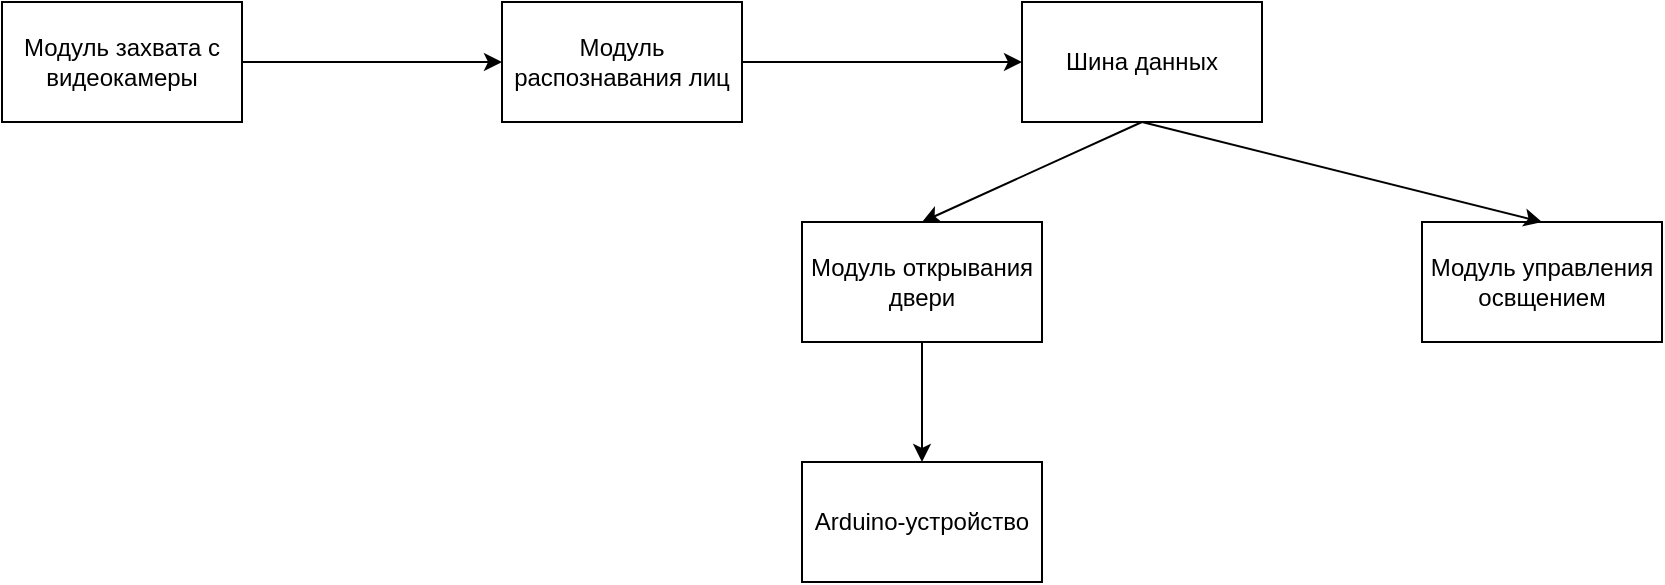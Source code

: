 <mxfile version="24.2.3" type="device">
  <diagram name="Страница — 1" id="nu6vy7_Vy7l5zZN2KRk_">
    <mxGraphModel dx="1434" dy="866" grid="1" gridSize="10" guides="1" tooltips="1" connect="1" arrows="1" fold="1" page="1" pageScale="1" pageWidth="1169" pageHeight="1654" math="0" shadow="0">
      <root>
        <mxCell id="0" />
        <mxCell id="1" parent="0" />
        <mxCell id="7BmQhzL24wm6-cY7r03M-1" value="Модуль захвата с видеокамеры" style="rounded=0;whiteSpace=wrap;html=1;" vertex="1" parent="1">
          <mxGeometry x="200" y="80" width="120" height="60" as="geometry" />
        </mxCell>
        <mxCell id="7BmQhzL24wm6-cY7r03M-2" value="Модуль распознавания лиц" style="rounded=0;whiteSpace=wrap;html=1;" vertex="1" parent="1">
          <mxGeometry x="450" y="80" width="120" height="60" as="geometry" />
        </mxCell>
        <mxCell id="7BmQhzL24wm6-cY7r03M-3" value="Шина данных" style="rounded=0;whiteSpace=wrap;html=1;" vertex="1" parent="1">
          <mxGeometry x="710" y="80" width="120" height="60" as="geometry" />
        </mxCell>
        <mxCell id="7BmQhzL24wm6-cY7r03M-5" value="" style="endArrow=classic;html=1;rounded=0;exitX=0.5;exitY=1;exitDx=0;exitDy=0;entryX=0.5;entryY=0;entryDx=0;entryDy=0;" edge="1" parent="1" source="7BmQhzL24wm6-cY7r03M-8" target="7BmQhzL24wm6-cY7r03M-9">
          <mxGeometry width="50" height="50" relative="1" as="geometry">
            <mxPoint x="455" y="339.5" as="sourcePoint" />
            <mxPoint x="585" y="339.5" as="targetPoint" />
          </mxGeometry>
        </mxCell>
        <mxCell id="7BmQhzL24wm6-cY7r03M-6" value="" style="endArrow=classic;html=1;rounded=0;entryX=0;entryY=0.5;entryDx=0;entryDy=0;exitX=1;exitY=0.5;exitDx=0;exitDy=0;" edge="1" parent="1" source="7BmQhzL24wm6-cY7r03M-2" target="7BmQhzL24wm6-cY7r03M-3">
          <mxGeometry width="50" height="50" relative="1" as="geometry">
            <mxPoint x="580" y="110" as="sourcePoint" />
            <mxPoint x="700" y="109.5" as="targetPoint" />
          </mxGeometry>
        </mxCell>
        <mxCell id="7BmQhzL24wm6-cY7r03M-8" value="Модуль открывания двери" style="rounded=0;whiteSpace=wrap;html=1;" vertex="1" parent="1">
          <mxGeometry x="600" y="190" width="120" height="60" as="geometry" />
        </mxCell>
        <mxCell id="7BmQhzL24wm6-cY7r03M-9" value="Arduino-устройство" style="rounded=0;whiteSpace=wrap;html=1;" vertex="1" parent="1">
          <mxGeometry x="600" y="310" width="120" height="60" as="geometry" />
        </mxCell>
        <mxCell id="7BmQhzL24wm6-cY7r03M-10" value="Модуль управления освщением" style="rounded=0;whiteSpace=wrap;html=1;" vertex="1" parent="1">
          <mxGeometry x="910" y="190" width="120" height="60" as="geometry" />
        </mxCell>
        <mxCell id="7BmQhzL24wm6-cY7r03M-11" value="" style="endArrow=classic;html=1;rounded=0;entryX=0.5;entryY=0;entryDx=0;entryDy=0;exitX=0.5;exitY=1;exitDx=0;exitDy=0;" edge="1" parent="1" source="7BmQhzL24wm6-cY7r03M-3" target="7BmQhzL24wm6-cY7r03M-8">
          <mxGeometry width="50" height="50" relative="1" as="geometry">
            <mxPoint x="440" y="219.5" as="sourcePoint" />
            <mxPoint x="580" y="219.5" as="targetPoint" />
          </mxGeometry>
        </mxCell>
        <mxCell id="7BmQhzL24wm6-cY7r03M-12" value="" style="endArrow=classic;html=1;rounded=0;entryX=0.5;entryY=0;entryDx=0;entryDy=0;exitX=0.5;exitY=1;exitDx=0;exitDy=0;" edge="1" parent="1" source="7BmQhzL24wm6-cY7r03M-3" target="7BmQhzL24wm6-cY7r03M-10">
          <mxGeometry width="50" height="50" relative="1" as="geometry">
            <mxPoint x="890" y="250" as="sourcePoint" />
            <mxPoint x="780" y="300" as="targetPoint" />
          </mxGeometry>
        </mxCell>
        <mxCell id="7BmQhzL24wm6-cY7r03M-13" value="" style="endArrow=classic;html=1;rounded=0;exitX=1;exitY=0.5;exitDx=0;exitDy=0;entryX=0;entryY=0.5;entryDx=0;entryDy=0;" edge="1" parent="1" source="7BmQhzL24wm6-cY7r03M-1" target="7BmQhzL24wm6-cY7r03M-2">
          <mxGeometry width="50" height="50" relative="1" as="geometry">
            <mxPoint x="360" y="110" as="sourcePoint" />
            <mxPoint x="420" y="110" as="targetPoint" />
          </mxGeometry>
        </mxCell>
      </root>
    </mxGraphModel>
  </diagram>
</mxfile>
